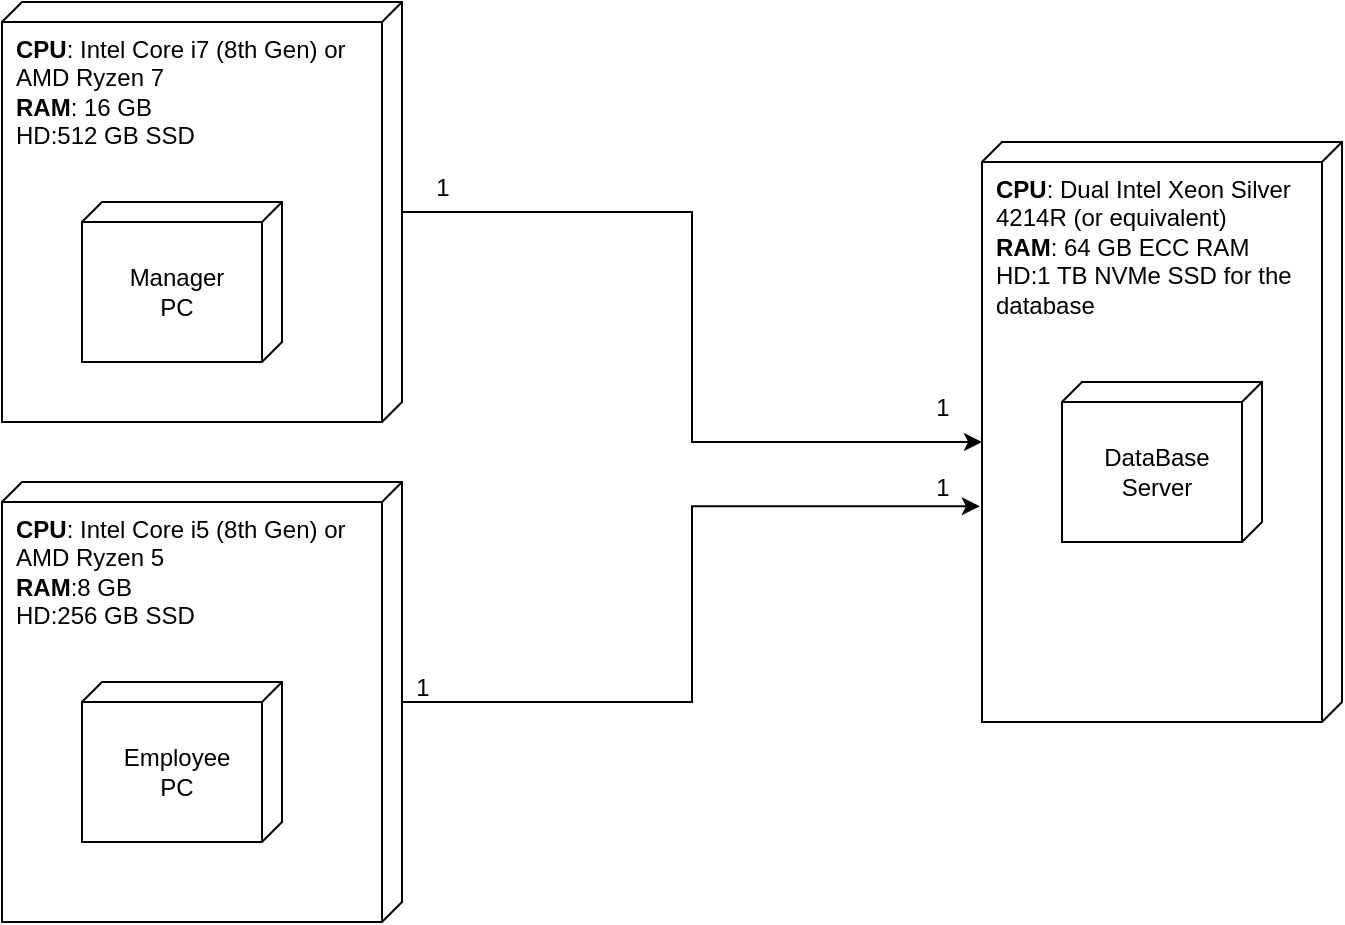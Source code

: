 <mxfile version="24.5.5" type="github">
  <diagram name="Page-1" id="EcqNfrim0UmWAMcfIdFD">
    <mxGraphModel dx="832" dy="481" grid="1" gridSize="10" guides="1" tooltips="1" connect="1" arrows="1" fold="1" page="1" pageScale="1" pageWidth="850" pageHeight="1100" math="0" shadow="0">
      <root>
        <mxCell id="0" />
        <mxCell id="1" parent="0" />
        <mxCell id="iZzpUM9VxHZeIErT4uhQ-1" value="&lt;strong&gt;CPU&lt;/strong&gt;:&amp;nbsp;Intel Core i7 (8th Gen) or AMD Ryzen 7&lt;br&gt;&lt;div&gt;&lt;strong style=&quot;background-color: initial;&quot;&gt;RAM&lt;/strong&gt;&lt;span style=&quot;background-color: initial;&quot;&gt;:&amp;nbsp;&lt;/span&gt;&lt;span style=&quot;background-color: initial;&quot;&gt;16 GB&lt;/span&gt;&lt;/div&gt;&lt;div&gt;&lt;div&gt;&lt;div&gt;HD:512 GB SSD&lt;/div&gt;&lt;div&gt;&lt;br&gt;&lt;/div&gt;&lt;/div&gt;&lt;/div&gt;" style="verticalAlign=top;align=left;shape=cube;size=10;direction=south;fontStyle=0;html=1;boundedLbl=1;spacingLeft=5;whiteSpace=wrap;" vertex="1" parent="1">
          <mxGeometry x="130" y="190" width="200" height="210" as="geometry" />
        </mxCell>
        <mxCell id="iZzpUM9VxHZeIErT4uhQ-2" value="&lt;div&gt;&lt;br&gt;&lt;/div&gt;Manager&lt;br&gt;PC" style="verticalAlign=top;align=center;shape=cube;size=10;direction=south;html=1;boundedLbl=1;spacingLeft=5;whiteSpace=wrap;" vertex="1" parent="iZzpUM9VxHZeIErT4uhQ-1">
          <mxGeometry width="100" height="80" relative="1" as="geometry">
            <mxPoint x="40" y="100" as="offset" />
          </mxGeometry>
        </mxCell>
        <mxCell id="iZzpUM9VxHZeIErT4uhQ-3" value="&lt;strong&gt;CPU&lt;/strong&gt;: Dual Intel Xeon Silver 4214R (or equivalent)&lt;br&gt;&lt;strong&gt;RAM&lt;/strong&gt;: 64 GB ECC RAM&lt;br&gt;HD:1 TB NVMe SSD for the database" style="verticalAlign=top;align=left;shape=cube;size=10;direction=south;fontStyle=0;html=1;boundedLbl=1;spacingLeft=5;whiteSpace=wrap;" vertex="1" parent="1">
          <mxGeometry x="620" y="260" width="180" height="290" as="geometry" />
        </mxCell>
        <mxCell id="iZzpUM9VxHZeIErT4uhQ-4" value="&lt;br&gt;DataBase&lt;br&gt;Server" style="verticalAlign=top;align=center;shape=cube;size=10;direction=south;html=1;boundedLbl=1;spacingLeft=5;whiteSpace=wrap;" vertex="1" parent="iZzpUM9VxHZeIErT4uhQ-3">
          <mxGeometry width="100" height="80" relative="1" as="geometry">
            <mxPoint x="40" y="120" as="offset" />
          </mxGeometry>
        </mxCell>
        <mxCell id="iZzpUM9VxHZeIErT4uhQ-5" value="&lt;strong&gt;CPU&lt;/strong&gt;:&amp;nbsp;Intel Core i5 (8th Gen) or AMD Ryzen 5&lt;br&gt;&lt;strong&gt;RAM&lt;/strong&gt;:8 GB&lt;br&gt;HD:256 GB SSD" style="verticalAlign=top;align=left;shape=cube;size=10;direction=south;fontStyle=0;html=1;boundedLbl=1;spacingLeft=5;whiteSpace=wrap;" vertex="1" parent="1">
          <mxGeometry x="130" y="430" width="200" height="220" as="geometry" />
        </mxCell>
        <mxCell id="iZzpUM9VxHZeIErT4uhQ-6" value="&lt;br&gt;Employee&lt;br&gt;PC" style="verticalAlign=top;align=center;shape=cube;size=10;direction=south;html=1;boundedLbl=1;spacingLeft=5;whiteSpace=wrap;" vertex="1" parent="iZzpUM9VxHZeIErT4uhQ-5">
          <mxGeometry width="100" height="80" relative="1" as="geometry">
            <mxPoint x="40" y="100" as="offset" />
          </mxGeometry>
        </mxCell>
        <mxCell id="iZzpUM9VxHZeIErT4uhQ-7" style="edgeStyle=orthogonalEdgeStyle;rounded=0;orthogonalLoop=1;jettySize=auto;html=1;entryX=0;entryY=0;entryDx=150;entryDy=180;entryPerimeter=0;" edge="1" parent="1" source="iZzpUM9VxHZeIErT4uhQ-1" target="iZzpUM9VxHZeIErT4uhQ-3">
          <mxGeometry relative="1" as="geometry" />
        </mxCell>
        <mxCell id="iZzpUM9VxHZeIErT4uhQ-8" style="edgeStyle=orthogonalEdgeStyle;rounded=0;orthogonalLoop=1;jettySize=auto;html=1;entryX=0.628;entryY=1.006;entryDx=0;entryDy=0;entryPerimeter=0;" edge="1" parent="1" source="iZzpUM9VxHZeIErT4uhQ-5" target="iZzpUM9VxHZeIErT4uhQ-3">
          <mxGeometry relative="1" as="geometry" />
        </mxCell>
        <mxCell id="iZzpUM9VxHZeIErT4uhQ-9" value="1" style="text;html=1;align=center;verticalAlign=middle;resizable=0;points=[];autosize=1;strokeColor=none;fillColor=none;" vertex="1" parent="1">
          <mxGeometry x="335" y="268" width="30" height="30" as="geometry" />
        </mxCell>
        <mxCell id="iZzpUM9VxHZeIErT4uhQ-10" value="1" style="text;html=1;align=center;verticalAlign=middle;resizable=0;points=[];autosize=1;strokeColor=none;fillColor=none;" vertex="1" parent="1">
          <mxGeometry x="325" y="518" width="30" height="30" as="geometry" />
        </mxCell>
        <mxCell id="iZzpUM9VxHZeIErT4uhQ-11" value="1" style="text;html=1;align=center;verticalAlign=middle;resizable=0;points=[];autosize=1;strokeColor=none;fillColor=none;" vertex="1" parent="1">
          <mxGeometry x="585" y="378" width="30" height="30" as="geometry" />
        </mxCell>
        <mxCell id="iZzpUM9VxHZeIErT4uhQ-12" value="1" style="text;html=1;align=center;verticalAlign=middle;resizable=0;points=[];autosize=1;strokeColor=none;fillColor=none;" vertex="1" parent="1">
          <mxGeometry x="585" y="418" width="30" height="30" as="geometry" />
        </mxCell>
      </root>
    </mxGraphModel>
  </diagram>
</mxfile>
